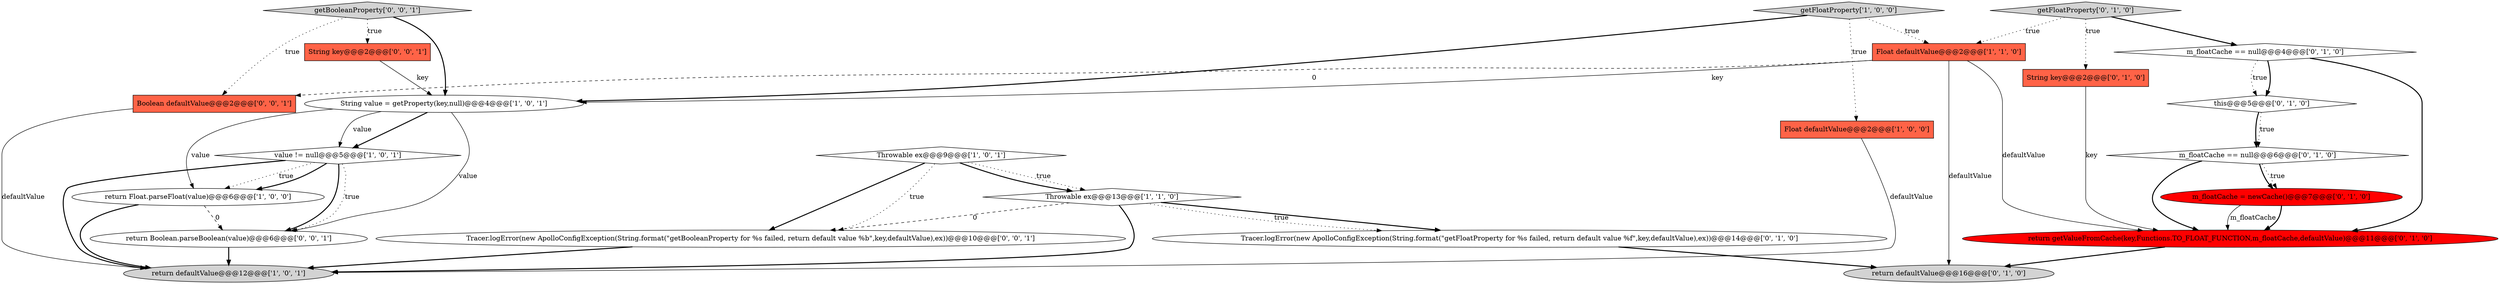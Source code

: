 digraph {
1 [style = filled, label = "return Float.parseFloat(value)@@@6@@@['1', '0', '0']", fillcolor = white, shape = ellipse image = "AAA0AAABBB1BBB"];
15 [style = filled, label = "m_floatCache == null@@@4@@@['0', '1', '0']", fillcolor = white, shape = diamond image = "AAA0AAABBB2BBB"];
19 [style = filled, label = "Boolean defaultValue@@@2@@@['0', '0', '1']", fillcolor = tomato, shape = box image = "AAA0AAABBB3BBB"];
8 [style = filled, label = "String value = getProperty(key,null)@@@4@@@['1', '0', '1']", fillcolor = white, shape = ellipse image = "AAA0AAABBB1BBB"];
16 [style = filled, label = "return getValueFromCache(key,Functions.TO_FLOAT_FUNCTION,m_floatCache,defaultValue)@@@11@@@['0', '1', '0']", fillcolor = red, shape = ellipse image = "AAA1AAABBB2BBB"];
21 [style = filled, label = "return Boolean.parseBoolean(value)@@@6@@@['0', '0', '1']", fillcolor = white, shape = ellipse image = "AAA0AAABBB3BBB"];
13 [style = filled, label = "m_floatCache = newCache()@@@7@@@['0', '1', '0']", fillcolor = red, shape = ellipse image = "AAA1AAABBB2BBB"];
3 [style = filled, label = "Float defaultValue@@@2@@@['1', '0', '0']", fillcolor = tomato, shape = box image = "AAA0AAABBB1BBB"];
22 [style = filled, label = "getBooleanProperty['0', '0', '1']", fillcolor = lightgray, shape = diamond image = "AAA0AAABBB3BBB"];
7 [style = filled, label = "Float defaultValue@@@2@@@['1', '1', '0']", fillcolor = tomato, shape = box image = "AAA0AAABBB1BBB"];
10 [style = filled, label = "Tracer.logError(new ApolloConfigException(String.format(\"getFloatProperty for %s failed, return default value %f\",key,defaultValue),ex))@@@14@@@['0', '1', '0']", fillcolor = white, shape = ellipse image = "AAA0AAABBB2BBB"];
9 [style = filled, label = "String key@@@2@@@['0', '1', '0']", fillcolor = tomato, shape = box image = "AAA0AAABBB2BBB"];
11 [style = filled, label = "this@@@5@@@['0', '1', '0']", fillcolor = white, shape = diamond image = "AAA0AAABBB2BBB"];
0 [style = filled, label = "Throwable ex@@@9@@@['1', '0', '1']", fillcolor = white, shape = diamond image = "AAA0AAABBB1BBB"];
6 [style = filled, label = "value != null@@@5@@@['1', '0', '1']", fillcolor = white, shape = diamond image = "AAA0AAABBB1BBB"];
20 [style = filled, label = "Tracer.logError(new ApolloConfigException(String.format(\"getBooleanProperty for %s failed, return default value %b\",key,defaultValue),ex))@@@10@@@['0', '0', '1']", fillcolor = white, shape = ellipse image = "AAA0AAABBB3BBB"];
12 [style = filled, label = "getFloatProperty['0', '1', '0']", fillcolor = lightgray, shape = diamond image = "AAA0AAABBB2BBB"];
2 [style = filled, label = "getFloatProperty['1', '0', '0']", fillcolor = lightgray, shape = diamond image = "AAA0AAABBB1BBB"];
5 [style = filled, label = "return defaultValue@@@12@@@['1', '0', '1']", fillcolor = lightgray, shape = ellipse image = "AAA0AAABBB1BBB"];
17 [style = filled, label = "return defaultValue@@@16@@@['0', '1', '0']", fillcolor = lightgray, shape = ellipse image = "AAA0AAABBB2BBB"];
18 [style = filled, label = "String key@@@2@@@['0', '0', '1']", fillcolor = tomato, shape = box image = "AAA0AAABBB3BBB"];
4 [style = filled, label = "Throwable ex@@@13@@@['1', '1', '0']", fillcolor = white, shape = diamond image = "AAA0AAABBB1BBB"];
14 [style = filled, label = "m_floatCache == null@@@6@@@['0', '1', '0']", fillcolor = white, shape = diamond image = "AAA0AAABBB2BBB"];
1->5 [style = bold, label=""];
14->16 [style = bold, label=""];
8->21 [style = solid, label="value"];
4->10 [style = bold, label=""];
2->3 [style = dotted, label="true"];
22->19 [style = dotted, label="true"];
22->18 [style = dotted, label="true"];
11->14 [style = bold, label=""];
8->1 [style = solid, label="value"];
4->10 [style = dotted, label="true"];
6->21 [style = bold, label=""];
0->4 [style = dotted, label="true"];
18->8 [style = solid, label="key"];
19->5 [style = solid, label="defaultValue"];
12->15 [style = bold, label=""];
6->1 [style = dotted, label="true"];
7->17 [style = solid, label="defaultValue"];
11->14 [style = dotted, label="true"];
0->20 [style = dotted, label="true"];
8->6 [style = bold, label=""];
10->17 [style = bold, label=""];
1->21 [style = dashed, label="0"];
16->17 [style = bold, label=""];
13->16 [style = solid, label="m_floatCache"];
15->16 [style = bold, label=""];
3->5 [style = solid, label="defaultValue"];
13->16 [style = bold, label=""];
14->13 [style = dotted, label="true"];
20->5 [style = bold, label=""];
22->8 [style = bold, label=""];
7->8 [style = solid, label="key"];
6->1 [style = bold, label=""];
6->5 [style = bold, label=""];
21->5 [style = bold, label=""];
15->11 [style = bold, label=""];
8->6 [style = solid, label="value"];
7->19 [style = dashed, label="0"];
0->4 [style = bold, label=""];
4->20 [style = dashed, label="0"];
2->7 [style = dotted, label="true"];
7->16 [style = solid, label="defaultValue"];
15->11 [style = dotted, label="true"];
0->20 [style = bold, label=""];
14->13 [style = bold, label=""];
6->21 [style = dotted, label="true"];
12->7 [style = dotted, label="true"];
9->16 [style = solid, label="key"];
4->5 [style = bold, label=""];
2->8 [style = bold, label=""];
12->9 [style = dotted, label="true"];
}
